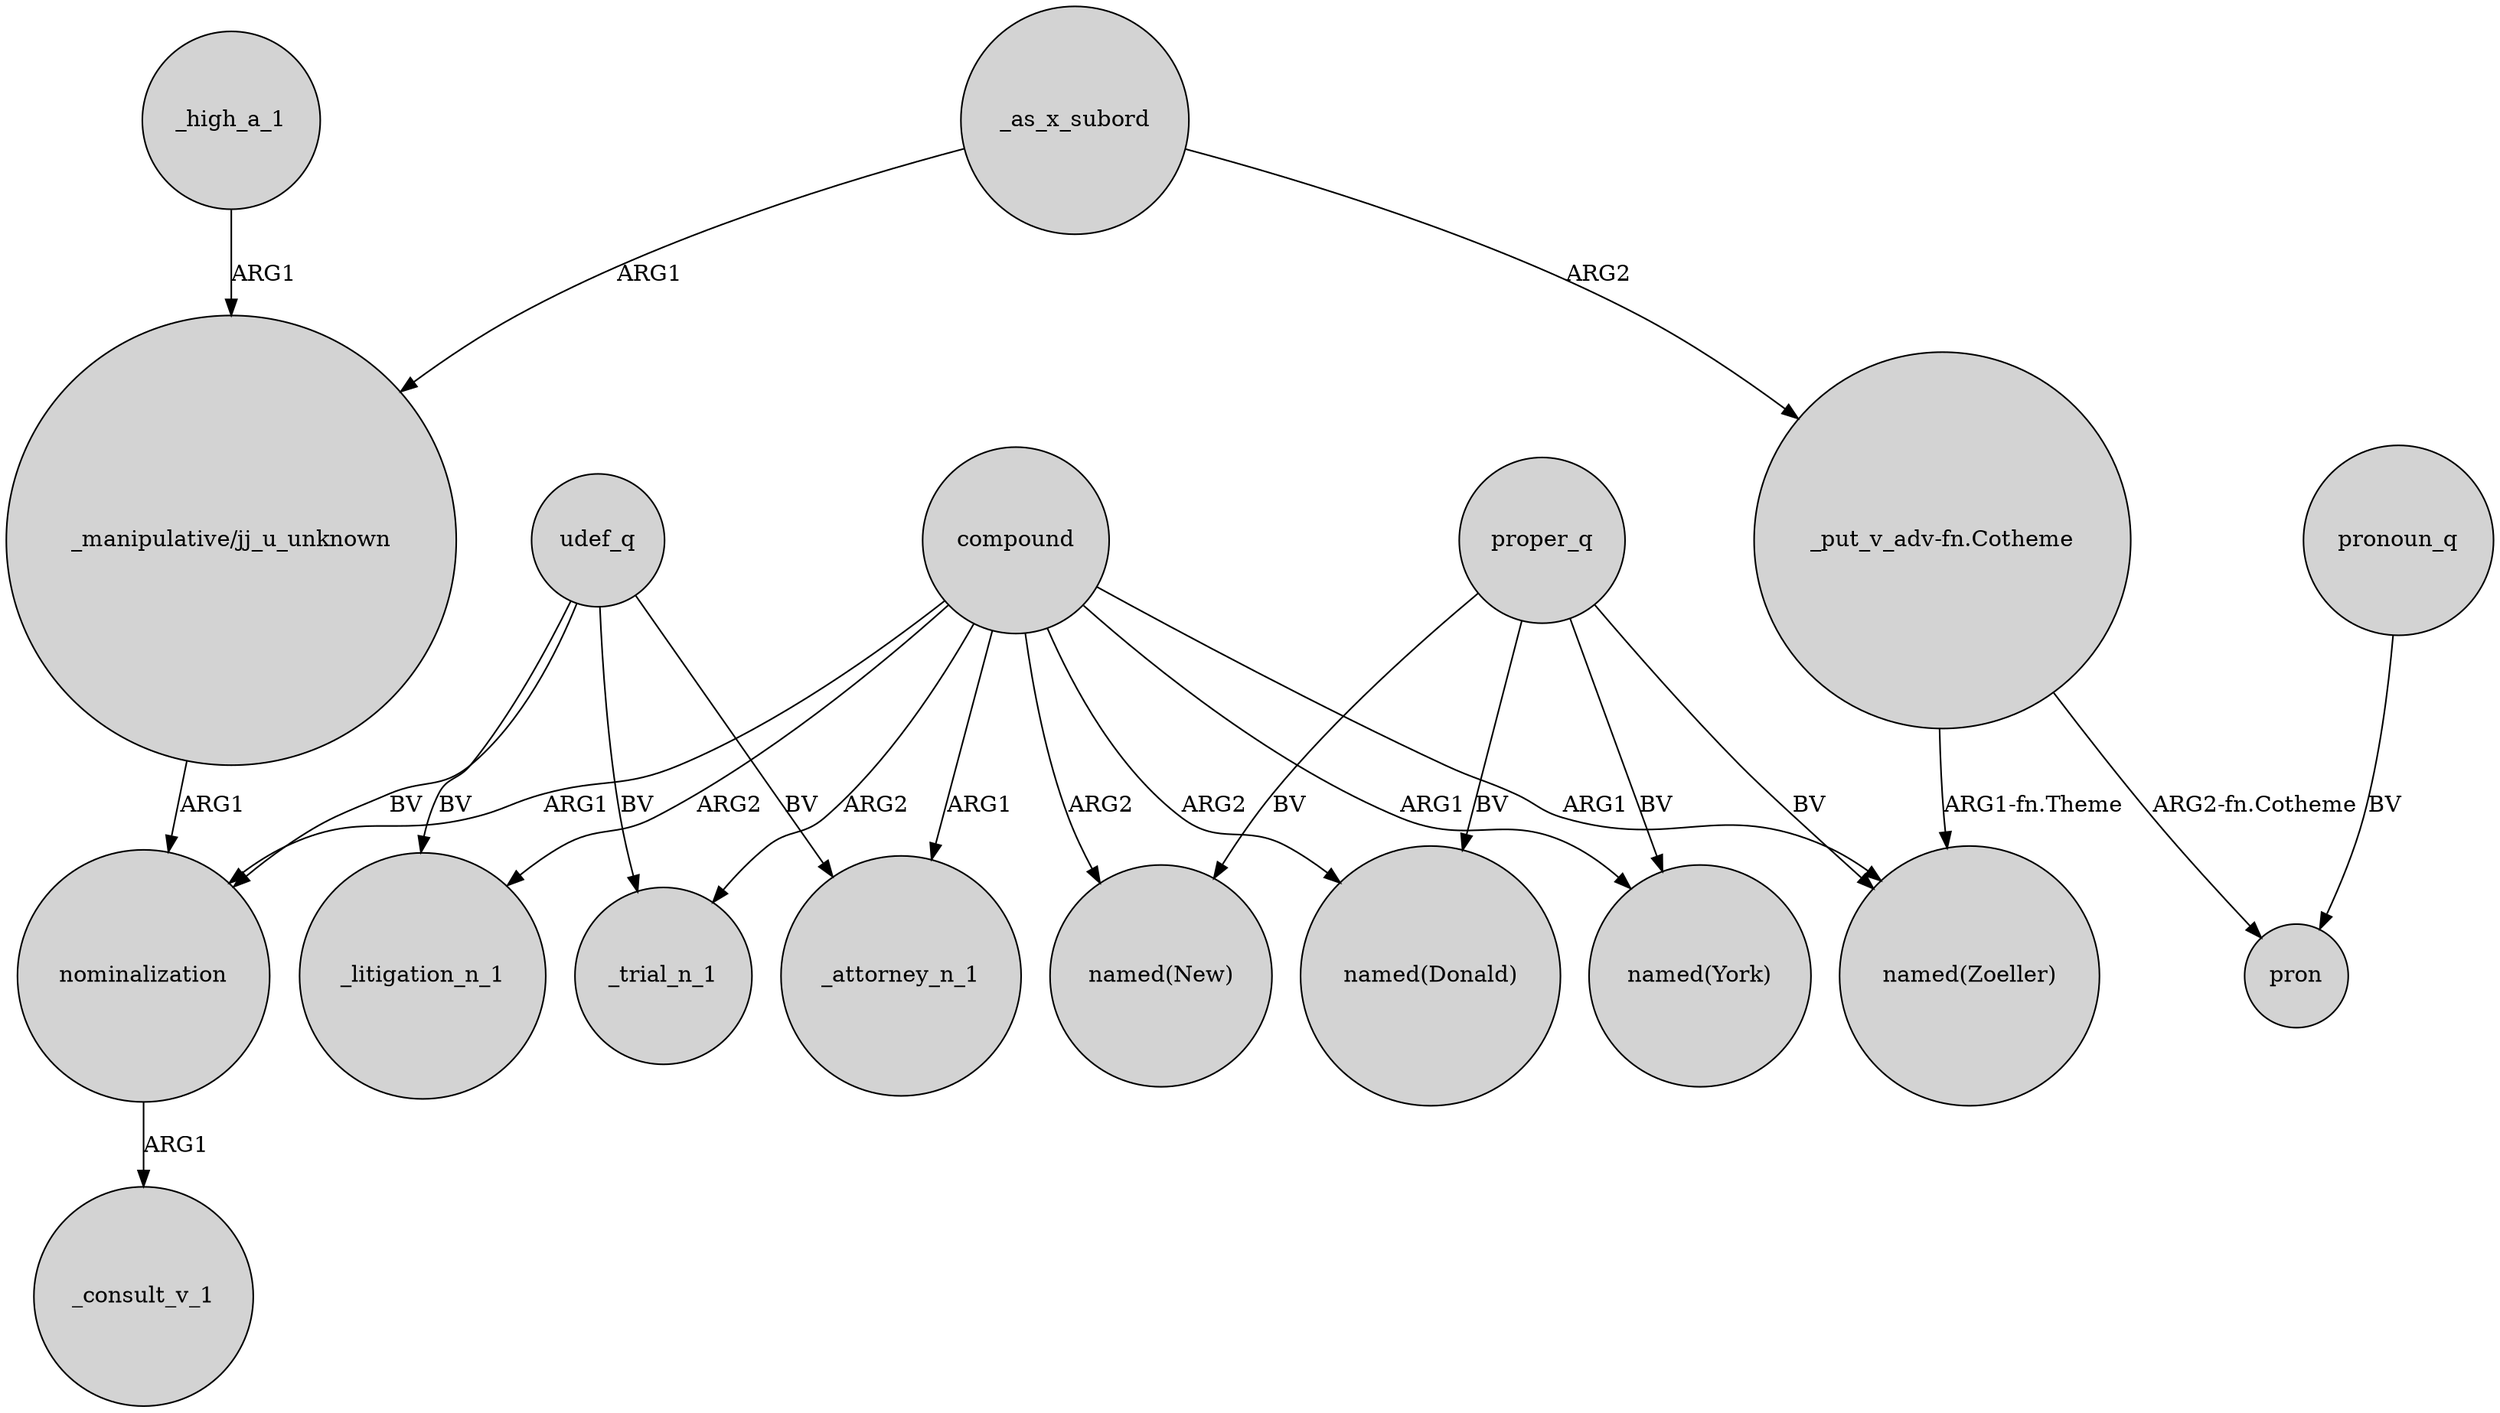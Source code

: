 digraph {
	node [shape=circle style=filled]
	"_manipulative/jj_u_unknown" -> nominalization [label=ARG1]
	udef_q -> _trial_n_1 [label=BV]
	compound -> "named(New)" [label=ARG2]
	compound -> _attorney_n_1 [label=ARG1]
	proper_q -> "named(New)" [label=BV]
	udef_q -> nominalization [label=BV]
	proper_q -> "named(Zoeller)" [label=BV]
	compound -> "named(Donald)" [label=ARG2]
	proper_q -> "named(Donald)" [label=BV]
	proper_q -> "named(York)" [label=BV]
	_as_x_subord -> "_put_v_adv-fn.Cotheme" [label=ARG2]
	pronoun_q -> pron [label=BV]
	compound -> nominalization [label=ARG1]
	nominalization -> _consult_v_1 [label=ARG1]
	_high_a_1 -> "_manipulative/jj_u_unknown" [label=ARG1]
	compound -> _trial_n_1 [label=ARG2]
	_as_x_subord -> "_manipulative/jj_u_unknown" [label=ARG1]
	udef_q -> _litigation_n_1 [label=BV]
	compound -> "named(Zoeller)" [label=ARG1]
	udef_q -> _attorney_n_1 [label=BV]
	compound -> _litigation_n_1 [label=ARG2]
	compound -> "named(York)" [label=ARG1]
	"_put_v_adv-fn.Cotheme" -> "named(Zoeller)" [label="ARG1-fn.Theme"]
	"_put_v_adv-fn.Cotheme" -> pron [label="ARG2-fn.Cotheme"]
}
